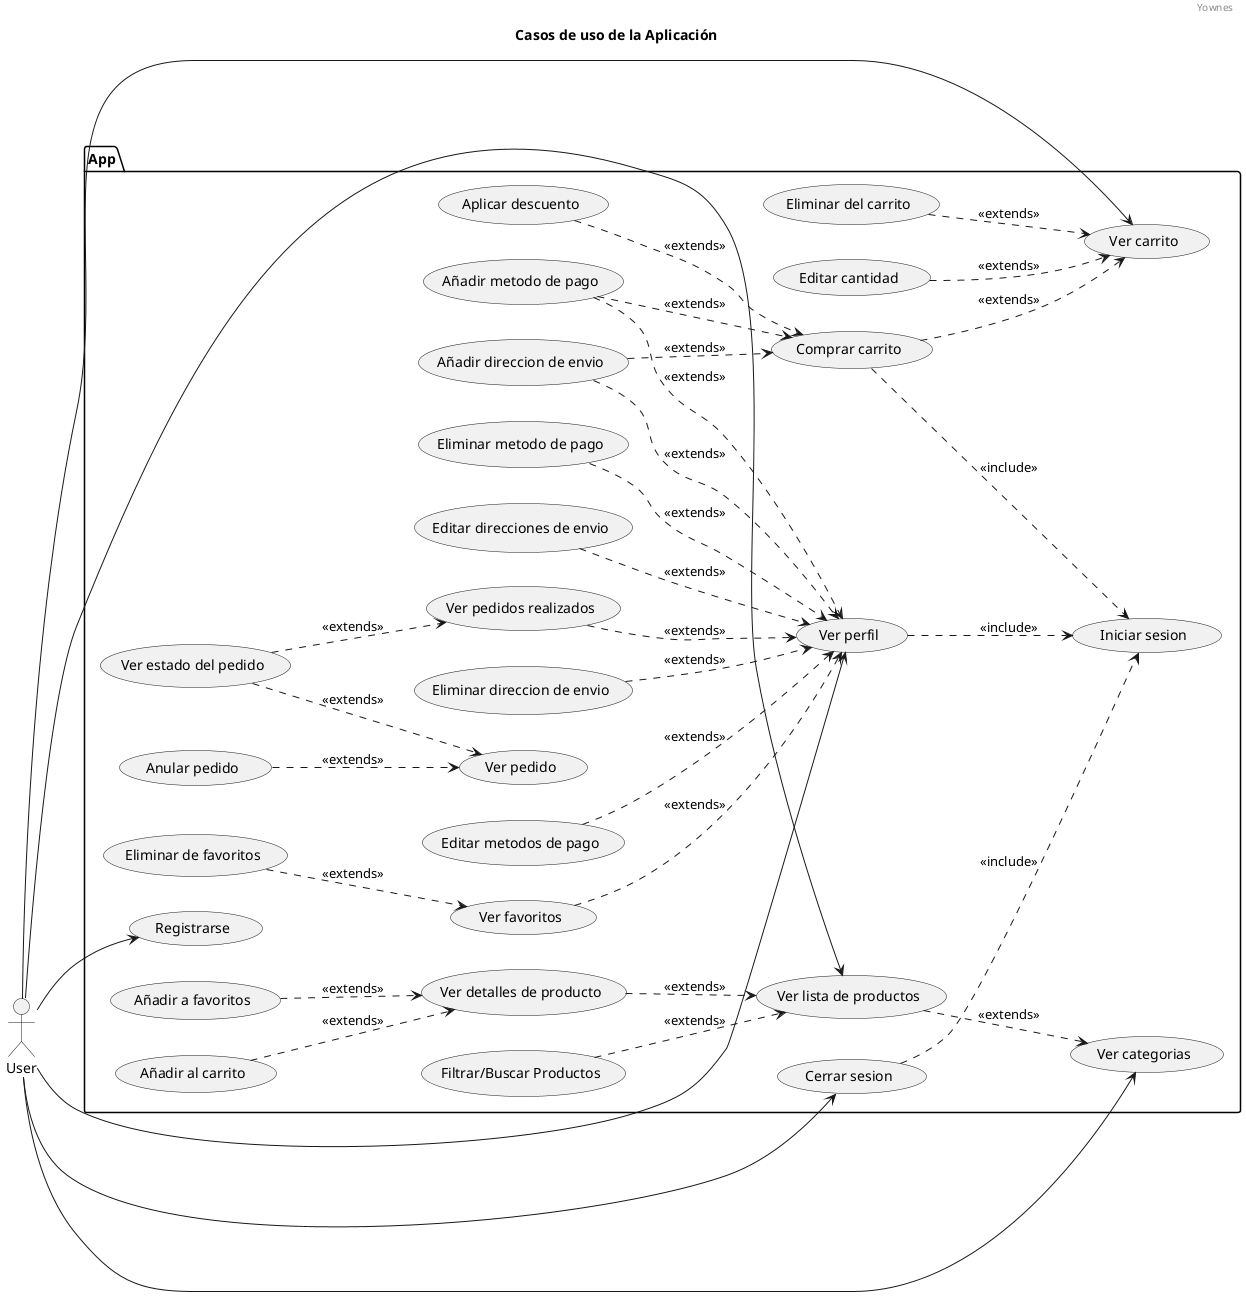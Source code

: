 @startuml APPLICATION
header Yownes

title Casos de uso de la Aplicación

left to right direction

User as U

package App {
    usecase (Comprar carrito) as BUY
    usecase (Ver carrito) as SEECARRITO
    usecase (Añadir al carrito) as ADDCARRITO
    usecase (Eliminar del carrito) as DELCARRITO
    usecase (Editar cantidad) as CANTIDAD
    usecase (Ver perfil) as SEEPERFIL
    usecase (Editar direcciones de envio) as UPDENVIO
    usecase (Añadir direccion de envio) as ADDENVIO
    usecase (Eliminar direccion de envio) as DELENVIO
    usecase (Editar metodos de pago) as UPDPAGOS
    usecase (Añadir metodo de pago) as ADDPAGO
    usecase (Eliminar metodo de pago) as DELPAGO 
    usecase (Ver pedidos realizados) as SEEPEDIDOS
    usecase (Ver estado del pedido) as STATUSPEDIDO
    usecase (Anular pedido) as DELPEDIDO
    usecase (Ver pedido) as PEDIDO
    usecase (Ver lista de productos) as SEEPRODUCTS
    usecase (Ver detalles de producto) as PRODUCT
    usecase (Iniciar sesion) as INICIAR
    usecase (Cerrar sesion) as CERRAR
    usecase (Registrarse) as REGISTRO
    usecase (Filtrar/Buscar Productos) as BUSCAR
    usecase (Aplicar descuento) as DESCUENTO
    usecase (Añadir a favoritos) as ADDWISH
    usecase (Eliminar de favoritos) as DELWISH
    usecase (Ver favoritos) as SEEWISH
    usecase (Ver categorias) as HOME

    CERRAR ..> INICIAR : <<include>>
    BUY ..> INICIAR : <<include>>
    BUY ..> SEECARRITO : <<extends>>
    SEEPERFIL ..> INICIAR : <<include>>
    PRODUCT ..> SEEPRODUCTS : <<extends>>
    ADDWISH ..> PRODUCT : <<extends>>
    ADDCARRITO ..> PRODUCT : <<extends>>
    SEEPEDIDOS ..> SEEPERFIL : <<extends>>
    SEEWISH ..> SEEPERFIL : <<extends>>
    DELWISH ..> SEEWISH : <<extends>>
    DESCUENTO ..> BUY : <<extends>>
    STATUSPEDIDO ..> PEDIDO : <<extends>>
    STATUSPEDIDO ..> SEEPEDIDOS : <<extends>>
    DELPEDIDO ..> PEDIDO : <<extends>>
    ADDPAGO ..> SEEPERFIL : <<extends>>
    ADDPAGO ..> BUY : <<extends>>
    DELPAGO ..> SEEPERFIL : <<extends>>
    UPDPAGOS ..> SEEPERFIL : <<extends>> 
    ADDENVIO ..> SEEPERFIL : <<extends>>
    ADDENVIO ..> BUY : <<extends>>
    DELENVIO ..> SEEPERFIL : <<extends>>
    UPDENVIO ..> SEEPERFIL : <<extends>> 
    DELCARRITO ..> SEECARRITO : <<extends>>
    CANTIDAD ..> SEECARRITO : <<extends>>
    BUSCAR ..> SEEPRODUCTS : <<extends>>
    SEEPRODUCTS ..> HOME : <<extends>>
}

U --> SEECARRITO
U --> CERRAR
U --> SEEPERFIL
U --> REGISTRO
U --> SEEPRODUCTS
U --> HOME
@enduml